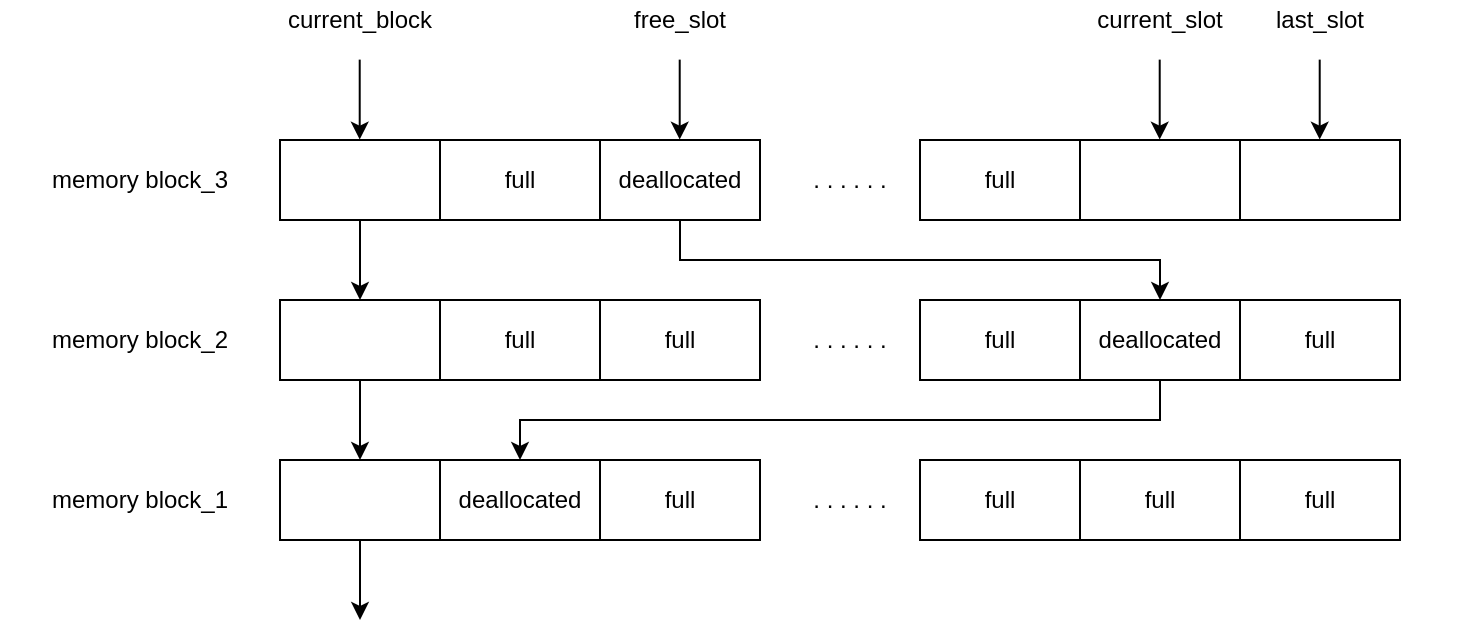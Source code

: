 <mxfile version="10.6.0" type="github"><diagram id="B_XZMAxnEvHwovDQx_pN" name="Page-1"><mxGraphModel dx="1108" dy="655" grid="1" gridSize="10" guides="1" tooltips="1" connect="1" arrows="1" fold="1" page="1" pageScale="1" pageWidth="850" pageHeight="1100" math="0" shadow="0"><root><mxCell id="0"/><mxCell id="1" parent="0"/><mxCell id="DWXbjqAE387-bmdIGCPo-1" value="" style="rounded=0;whiteSpace=wrap;html=1;" vertex="1" parent="1"><mxGeometry x="160" y="360" width="80" height="40" as="geometry"/></mxCell><mxCell id="DWXbjqAE387-bmdIGCPo-6" value="&lt;div&gt;full&lt;/div&gt;" style="rounded=0;whiteSpace=wrap;html=1;" vertex="1" parent="1"><mxGeometry x="240" y="360" width="80" height="40" as="geometry"/></mxCell><mxCell id="DWXbjqAE387-bmdIGCPo-36" style="edgeStyle=orthogonalEdgeStyle;rounded=0;orthogonalLoop=1;jettySize=auto;html=1;" edge="1" parent="1" source="DWXbjqAE387-bmdIGCPo-7" target="DWXbjqAE387-bmdIGCPo-16"><mxGeometry relative="1" as="geometry"><Array as="points"><mxPoint x="360" y="420"/><mxPoint x="600" y="420"/></Array></mxGeometry></mxCell><mxCell id="DWXbjqAE387-bmdIGCPo-7" value="deallocated" style="rounded=0;whiteSpace=wrap;html=1;" vertex="1" parent="1"><mxGeometry x="320" y="360" width="80" height="40" as="geometry"/></mxCell><mxCell id="DWXbjqAE387-bmdIGCPo-8" value="&lt;div&gt;full&lt;/div&gt;" style="rounded=0;whiteSpace=wrap;html=1;" vertex="1" parent="1"><mxGeometry x="480" y="360" width="80" height="40" as="geometry"/></mxCell><mxCell id="DWXbjqAE387-bmdIGCPo-9" value="" style="rounded=0;whiteSpace=wrap;html=1;" vertex="1" parent="1"><mxGeometry x="560" y="360" width="80" height="40" as="geometry"/></mxCell><mxCell id="DWXbjqAE387-bmdIGCPo-10" value="" style="rounded=0;whiteSpace=wrap;html=1;" vertex="1" parent="1"><mxGeometry x="640" y="360" width="80" height="40" as="geometry"/></mxCell><mxCell id="DWXbjqAE387-bmdIGCPo-11" value=". . . . . . " style="text;html=1;strokeColor=none;fillColor=none;align=center;verticalAlign=middle;whiteSpace=wrap;rounded=0;" vertex="1" parent="1"><mxGeometry x="400" y="370" width="90" height="20" as="geometry"/></mxCell><mxCell id="DWXbjqAE387-bmdIGCPo-12" value="" style="rounded=0;whiteSpace=wrap;html=1;" vertex="1" parent="1"><mxGeometry x="160" y="440" width="80" height="40" as="geometry"/></mxCell><mxCell id="DWXbjqAE387-bmdIGCPo-13" value="&lt;div&gt;full&lt;/div&gt;" style="rounded=0;whiteSpace=wrap;html=1;" vertex="1" parent="1"><mxGeometry x="240" y="440" width="80" height="40" as="geometry"/></mxCell><mxCell id="DWXbjqAE387-bmdIGCPo-14" value="&lt;div&gt;full&lt;/div&gt;" style="rounded=0;whiteSpace=wrap;html=1;" vertex="1" parent="1"><mxGeometry x="320" y="440" width="80" height="40" as="geometry"/></mxCell><mxCell id="DWXbjqAE387-bmdIGCPo-15" value="&lt;div&gt;full&lt;/div&gt;" style="rounded=0;whiteSpace=wrap;html=1;" vertex="1" parent="1"><mxGeometry x="480" y="440" width="80" height="40" as="geometry"/></mxCell><mxCell id="DWXbjqAE387-bmdIGCPo-37" style="edgeStyle=orthogonalEdgeStyle;rounded=0;orthogonalLoop=1;jettySize=auto;html=1;entryX=0.5;entryY=0;entryDx=0;entryDy=0;" edge="1" parent="1" source="DWXbjqAE387-bmdIGCPo-16" target="DWXbjqAE387-bmdIGCPo-20"><mxGeometry relative="1" as="geometry"><Array as="points"><mxPoint x="600" y="500"/><mxPoint x="280" y="500"/></Array></mxGeometry></mxCell><mxCell id="DWXbjqAE387-bmdIGCPo-16" value="&lt;div&gt;deallocated&lt;/div&gt;" style="rounded=0;whiteSpace=wrap;html=1;" vertex="1" parent="1"><mxGeometry x="560" y="440" width="80" height="40" as="geometry"/></mxCell><mxCell id="DWXbjqAE387-bmdIGCPo-17" value="&lt;div&gt;full&lt;/div&gt;" style="rounded=0;whiteSpace=wrap;html=1;" vertex="1" parent="1"><mxGeometry x="640" y="440" width="80" height="40" as="geometry"/></mxCell><mxCell id="DWXbjqAE387-bmdIGCPo-18" value=". . . . . . " style="text;html=1;strokeColor=none;fillColor=none;align=center;verticalAlign=middle;whiteSpace=wrap;rounded=0;" vertex="1" parent="1"><mxGeometry x="400" y="450" width="90" height="20" as="geometry"/></mxCell><mxCell id="DWXbjqAE387-bmdIGCPo-19" value="&lt;div&gt;&lt;br&gt;&lt;/div&gt;" style="rounded=0;whiteSpace=wrap;html=1;" vertex="1" parent="1"><mxGeometry x="160" y="520" width="80" height="40" as="geometry"/></mxCell><mxCell id="DWXbjqAE387-bmdIGCPo-20" value="deallocated" style="rounded=0;whiteSpace=wrap;html=1;" vertex="1" parent="1"><mxGeometry x="240" y="520" width="80" height="40" as="geometry"/></mxCell><mxCell id="DWXbjqAE387-bmdIGCPo-21" value="&lt;div&gt;full&lt;/div&gt;" style="rounded=0;whiteSpace=wrap;html=1;" vertex="1" parent="1"><mxGeometry x="320" y="520" width="80" height="40" as="geometry"/></mxCell><mxCell id="DWXbjqAE387-bmdIGCPo-22" value="&lt;div&gt;full&lt;/div&gt;" style="rounded=0;whiteSpace=wrap;html=1;" vertex="1" parent="1"><mxGeometry x="480" y="520" width="80" height="40" as="geometry"/></mxCell><mxCell id="DWXbjqAE387-bmdIGCPo-23" value="&lt;div&gt;full&lt;/div&gt;" style="rounded=0;whiteSpace=wrap;html=1;" vertex="1" parent="1"><mxGeometry x="560" y="520" width="80" height="40" as="geometry"/></mxCell><mxCell id="DWXbjqAE387-bmdIGCPo-24" value="&lt;div&gt;full&lt;/div&gt;" style="rounded=0;whiteSpace=wrap;html=1;" vertex="1" parent="1"><mxGeometry x="640" y="520" width="80" height="40" as="geometry"/></mxCell><mxCell id="DWXbjqAE387-bmdIGCPo-25" value=". . . . . . " style="text;html=1;strokeColor=none;fillColor=none;align=center;verticalAlign=middle;whiteSpace=wrap;rounded=0;" vertex="1" parent="1"><mxGeometry x="400" y="530" width="90" height="20" as="geometry"/></mxCell><mxCell id="DWXbjqAE387-bmdIGCPo-26" value="" style="endArrow=classic;html=1;exitX=0.5;exitY=1;exitDx=0;exitDy=0;entryX=0.5;entryY=0;entryDx=0;entryDy=0;" edge="1" parent="1" source="DWXbjqAE387-bmdIGCPo-1" target="DWXbjqAE387-bmdIGCPo-12"><mxGeometry width="50" height="50" relative="1" as="geometry"><mxPoint x="70" y="480" as="sourcePoint"/><mxPoint x="180" y="430" as="targetPoint"/></mxGeometry></mxCell><mxCell id="DWXbjqAE387-bmdIGCPo-27" value="" style="endArrow=classic;html=1;exitX=0.5;exitY=1;exitDx=0;exitDy=0;entryX=0.5;entryY=0;entryDx=0;entryDy=0;" edge="1" parent="1"><mxGeometry width="50" height="50" relative="1" as="geometry"><mxPoint x="200" y="480" as="sourcePoint"/><mxPoint x="200" y="520" as="targetPoint"/></mxGeometry></mxCell><mxCell id="DWXbjqAE387-bmdIGCPo-28" value="" style="endArrow=classic;html=1;exitX=0.5;exitY=1;exitDx=0;exitDy=0;entryX=0.5;entryY=0;entryDx=0;entryDy=0;" edge="1" parent="1"><mxGeometry width="50" height="50" relative="1" as="geometry"><mxPoint x="200" y="560" as="sourcePoint"/><mxPoint x="200" y="600" as="targetPoint"/></mxGeometry></mxCell><mxCell id="DWXbjqAE387-bmdIGCPo-29" value="" style="endArrow=classic;html=1;exitX=0.5;exitY=1;exitDx=0;exitDy=0;entryX=0.5;entryY=0;entryDx=0;entryDy=0;" edge="1" parent="1"><mxGeometry width="50" height="50" relative="1" as="geometry"><mxPoint x="199.857" y="319.81" as="sourcePoint"/><mxPoint x="199.857" y="359.81" as="targetPoint"/></mxGeometry></mxCell><mxCell id="DWXbjqAE387-bmdIGCPo-30" value="current_block" style="text;html=1;strokeColor=none;fillColor=none;align=center;verticalAlign=middle;whiteSpace=wrap;rounded=0;" vertex="1" parent="1"><mxGeometry x="130" y="290" width="140" height="20" as="geometry"/></mxCell><mxCell id="DWXbjqAE387-bmdIGCPo-32" value="current_slot" style="text;html=1;strokeColor=none;fillColor=none;align=center;verticalAlign=middle;whiteSpace=wrap;rounded=0;" vertex="1" parent="1"><mxGeometry x="530" y="290" width="140" height="20" as="geometry"/></mxCell><mxCell id="DWXbjqAE387-bmdIGCPo-33" value="" style="endArrow=classic;html=1;exitX=0.5;exitY=1;exitDx=0;exitDy=0;entryX=0.5;entryY=0;entryDx=0;entryDy=0;" edge="1" parent="1"><mxGeometry width="50" height="50" relative="1" as="geometry"><mxPoint x="599.857" y="319.81" as="sourcePoint"/><mxPoint x="599.857" y="359.81" as="targetPoint"/></mxGeometry></mxCell><mxCell id="DWXbjqAE387-bmdIGCPo-34" value="" style="endArrow=classic;html=1;exitX=0.5;exitY=1;exitDx=0;exitDy=0;entryX=0.5;entryY=0;entryDx=0;entryDy=0;" edge="1" parent="1"><mxGeometry width="50" height="50" relative="1" as="geometry"><mxPoint x="359.857" y="319.81" as="sourcePoint"/><mxPoint x="359.857" y="359.81" as="targetPoint"/></mxGeometry></mxCell><mxCell id="DWXbjqAE387-bmdIGCPo-35" value="&lt;div&gt;free_slot&lt;/div&gt;" style="text;html=1;strokeColor=none;fillColor=none;align=center;verticalAlign=middle;whiteSpace=wrap;rounded=0;" vertex="1" parent="1"><mxGeometry x="290" y="290" width="140" height="20" as="geometry"/></mxCell><mxCell id="DWXbjqAE387-bmdIGCPo-38" value="last_slot" style="text;html=1;strokeColor=none;fillColor=none;align=center;verticalAlign=middle;whiteSpace=wrap;rounded=0;" vertex="1" parent="1"><mxGeometry x="610" y="290" width="140" height="20" as="geometry"/></mxCell><mxCell id="DWXbjqAE387-bmdIGCPo-39" value="" style="endArrow=classic;html=1;exitX=0.5;exitY=1;exitDx=0;exitDy=0;entryX=0.5;entryY=0;entryDx=0;entryDy=0;" edge="1" parent="1"><mxGeometry width="50" height="50" relative="1" as="geometry"><mxPoint x="679.857" y="319.81" as="sourcePoint"/><mxPoint x="679.857" y="359.81" as="targetPoint"/></mxGeometry></mxCell><mxCell id="DWXbjqAE387-bmdIGCPo-40" value="memory block_3" style="text;html=1;strokeColor=none;fillColor=none;align=center;verticalAlign=middle;whiteSpace=wrap;rounded=0;" vertex="1" parent="1"><mxGeometry x="20" y="370" width="140" height="20" as="geometry"/></mxCell><mxCell id="DWXbjqAE387-bmdIGCPo-41" value="memory block_2" style="text;html=1;strokeColor=none;fillColor=none;align=center;verticalAlign=middle;whiteSpace=wrap;rounded=0;" vertex="1" parent="1"><mxGeometry x="20" y="450" width="140" height="20" as="geometry"/></mxCell><mxCell id="DWXbjqAE387-bmdIGCPo-42" value="memory block_1" style="text;html=1;strokeColor=none;fillColor=none;align=center;verticalAlign=middle;whiteSpace=wrap;rounded=0;" vertex="1" parent="1"><mxGeometry x="20" y="530" width="140" height="20" as="geometry"/></mxCell></root></mxGraphModel></diagram></mxfile>